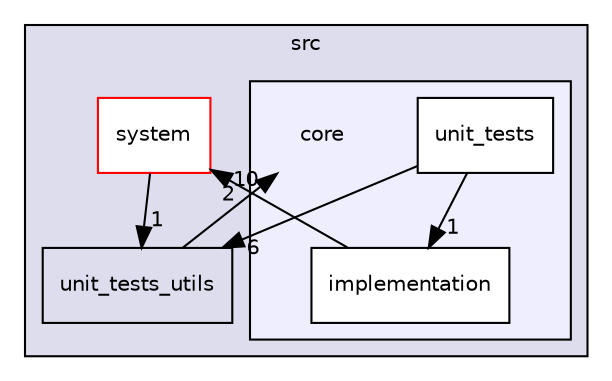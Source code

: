 digraph "src/core" {
  compound=true
  node [ fontsize="10", fontname="Helvetica"];
  edge [ labelfontsize="10", labelfontname="Helvetica"];
  subgraph clusterdir_68267d1309a1af8e8297ef4c3efbcdba {
    graph [ bgcolor="#ddddee", pencolor="black", label="src" fontname="Helvetica", fontsize="10", URL="dir_68267d1309a1af8e8297ef4c3efbcdba.html"]
  dir_d501334aeb1b78ad67cd3c72c37b1e87 [shape=box label="system" fillcolor="white" style="filled" color="red" URL="dir_d501334aeb1b78ad67cd3c72c37b1e87.html"];
  dir_7650dacaa557a89ea1c633e1722b48a3 [shape=box label="unit_tests_utils" URL="dir_7650dacaa557a89ea1c633e1722b48a3.html"];
  subgraph clusterdir_aebb8dcc11953d78e620bbef0b9e2183 {
    graph [ bgcolor="#eeeeff", pencolor="black", label="" URL="dir_aebb8dcc11953d78e620bbef0b9e2183.html"];
    dir_aebb8dcc11953d78e620bbef0b9e2183 [shape=plaintext label="core"];
  dir_87c669b9d6c8f55bdba2affd1ef7d1e5 [shape=box label="implementation" fillcolor="white" style="filled" URL="dir_87c669b9d6c8f55bdba2affd1ef7d1e5.html"];
  dir_234730737d8a85ddedf05a632dda0982 [shape=box label="unit_tests" fillcolor="white" style="filled" URL="dir_234730737d8a85ddedf05a632dda0982.html"];
  }
  }
  dir_7650dacaa557a89ea1c633e1722b48a3->dir_aebb8dcc11953d78e620bbef0b9e2183 [headlabel="10", labeldistance=1.5 headhref="dir_000038_000001.html"];
  dir_87c669b9d6c8f55bdba2affd1ef7d1e5->dir_d501334aeb1b78ad67cd3c72c37b1e87 [headlabel="2", labeldistance=1.5 headhref="dir_000002_000049.html"];
  dir_d501334aeb1b78ad67cd3c72c37b1e87->dir_7650dacaa557a89ea1c633e1722b48a3 [headlabel="1", labeldistance=1.5 headhref="dir_000049_000038.html"];
  dir_234730737d8a85ddedf05a632dda0982->dir_7650dacaa557a89ea1c633e1722b48a3 [headlabel="6", labeldistance=1.5 headhref="dir_000003_000038.html"];
  dir_234730737d8a85ddedf05a632dda0982->dir_87c669b9d6c8f55bdba2affd1ef7d1e5 [headlabel="1", labeldistance=1.5 headhref="dir_000003_000002.html"];
}
